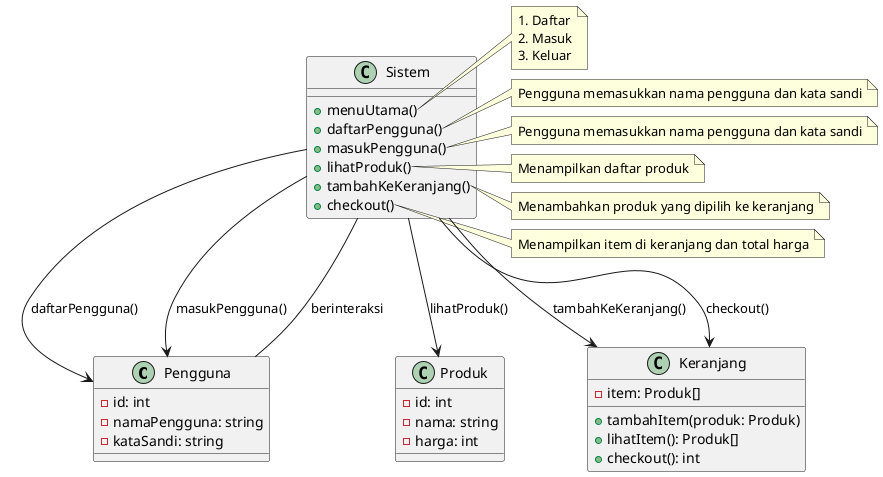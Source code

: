 @startuml
!define RECTANGLE class

RECTANGLE Pengguna {
  - id: int
  - namaPengguna: string
  - kataSandi: string
}

RECTANGLE Produk {
  - id: int
  - nama: string
  - harga: int
}

RECTANGLE Keranjang {
  - item: Produk[]
  + tambahItem(produk: Produk)
  + lihatItem(): Produk[]
  + checkout(): int
}

RECTANGLE Sistem {
  + menuUtama()
  + daftarPengguna()
  + masukPengguna()
  + lihatProduk()
  + tambahKeKeranjang()
  + checkout()
}

Pengguna -- Sistem : berinteraksi
Sistem --> Pengguna : daftarPengguna()
Sistem --> Pengguna : masukPengguna()
Sistem --> Produk : lihatProduk()
Sistem --> Keranjang : tambahKeKeranjang()
Sistem --> Keranjang : checkout()

note right of Sistem::menuUtama
  1. Daftar
  2. Masuk
  3. Keluar
end note

note right of Sistem::daftarPengguna
  Pengguna memasukkan nama pengguna dan kata sandi
end note

note right of Sistem::masukPengguna
  Pengguna memasukkan nama pengguna dan kata sandi
end note

note right of Sistem::lihatProduk
  Menampilkan daftar produk
end note

note right of Sistem::tambahKeKeranjang
  Menambahkan produk yang dipilih ke keranjang
end note

note right of Sistem::checkout
  Menampilkan item di keranjang dan total harga
end note

@enduml
